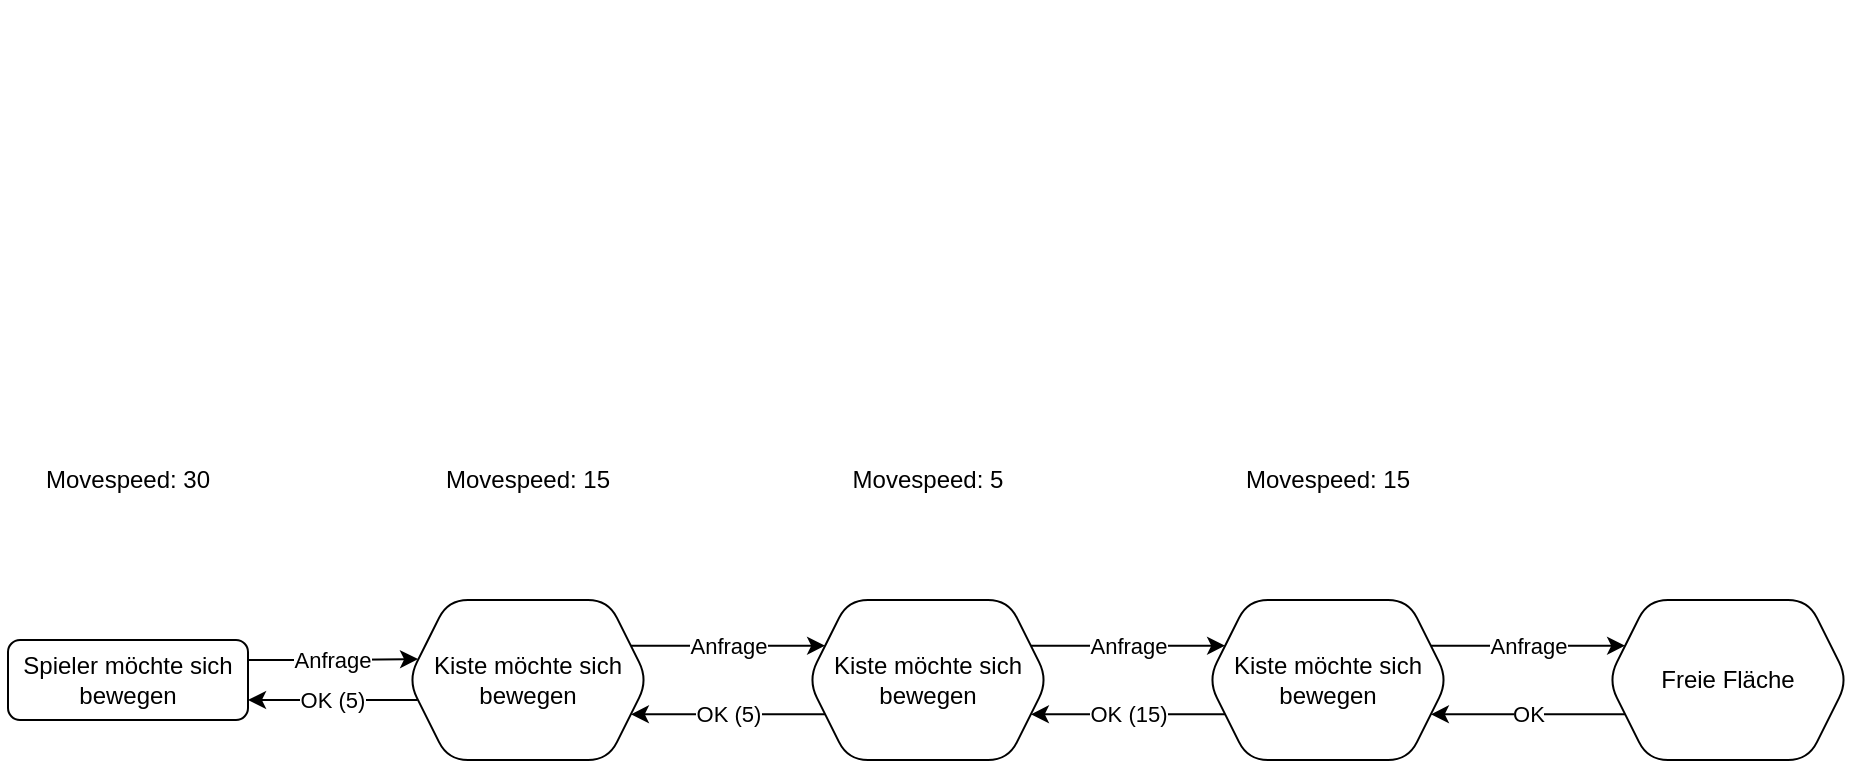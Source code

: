 <mxfile version="14.2.9" type="github">
  <diagram id="C5RBs43oDa-KdzZeNtuy" name="Page-1">
    <mxGraphModel dx="1038" dy="548" grid="0" gridSize="10" guides="1" tooltips="1" connect="1" arrows="1" fold="1" page="1" pageScale="1" pageWidth="1169" pageHeight="827" math="0" shadow="0">
      <root>
        <mxCell id="WIyWlLk6GJQsqaUBKTNV-0" />
        <mxCell id="WIyWlLk6GJQsqaUBKTNV-1" parent="WIyWlLk6GJQsqaUBKTNV-0" />
        <mxCell id="grfRWV8xRRaX_KRgo0Ew-8" value="Anfrage" style="edgeStyle=orthogonalEdgeStyle;rounded=0;orthogonalLoop=1;jettySize=auto;html=1;exitX=1;exitY=0.25;exitDx=0;exitDy=0;entryX=0.042;entryY=0.369;entryDx=0;entryDy=0;entryPerimeter=0;" edge="1" parent="WIyWlLk6GJQsqaUBKTNV-1" source="WIyWlLk6GJQsqaUBKTNV-3" target="grfRWV8xRRaX_KRgo0Ew-1">
          <mxGeometry relative="1" as="geometry" />
        </mxCell>
        <mxCell id="grfRWV8xRRaX_KRgo0Ew-9" value="OK (5)" style="edgeStyle=orthogonalEdgeStyle;rounded=0;orthogonalLoop=1;jettySize=auto;html=1;exitX=0.04;exitY=0.625;exitDx=0;exitDy=0;entryX=1;entryY=0.75;entryDx=0;entryDy=0;exitPerimeter=0;" edge="1" parent="WIyWlLk6GJQsqaUBKTNV-1" source="grfRWV8xRRaX_KRgo0Ew-1" target="WIyWlLk6GJQsqaUBKTNV-3">
          <mxGeometry relative="1" as="geometry" />
        </mxCell>
        <mxCell id="WIyWlLk6GJQsqaUBKTNV-3" value="Spieler möchte sich bewegen" style="rounded=1;whiteSpace=wrap;html=1;fontSize=12;glass=0;strokeWidth=1;shadow=0;" parent="WIyWlLk6GJQsqaUBKTNV-1" vertex="1">
          <mxGeometry x="40" y="400" width="120" height="40" as="geometry" />
        </mxCell>
        <mxCell id="grfRWV8xRRaX_KRgo0Ew-14" value="Anfrage" style="edgeStyle=orthogonalEdgeStyle;rounded=0;orthogonalLoop=1;jettySize=auto;html=1;exitX=1;exitY=0.25;exitDx=0;exitDy=0;entryX=0;entryY=0.25;entryDx=0;entryDy=0;" edge="1" parent="WIyWlLk6GJQsqaUBKTNV-1" source="grfRWV8xRRaX_KRgo0Ew-1" target="grfRWV8xRRaX_KRgo0Ew-12">
          <mxGeometry relative="1" as="geometry" />
        </mxCell>
        <mxCell id="grfRWV8xRRaX_KRgo0Ew-1" value="Kiste möchte sich bewegen" style="shape=hexagon;perimeter=hexagonPerimeter2;whiteSpace=wrap;html=1;fixedSize=1;rounded=1;shadow=0;strokeWidth=1;glass=0;" vertex="1" parent="WIyWlLk6GJQsqaUBKTNV-1">
          <mxGeometry x="240" y="380" width="120" height="80" as="geometry" />
        </mxCell>
        <mxCell id="grfRWV8xRRaX_KRgo0Ew-3" value="" style="shape=image;html=1;verticalAlign=top;verticalLabelPosition=bottom;labelBackgroundColor=#ffffff;imageAspect=0;aspect=fixed;image=https://cdn3.iconfinder.com/data/icons/materia-flat-halloween-free/24/039_025_cat_black_witch_halloween-128.png" vertex="1" parent="WIyWlLk6GJQsqaUBKTNV-1">
          <mxGeometry x="36" y="175" width="128" height="128" as="geometry" />
        </mxCell>
        <mxCell id="grfRWV8xRRaX_KRgo0Ew-4" value="" style="shape=image;html=1;verticalAlign=top;verticalLabelPosition=bottom;labelBackgroundColor=#ffffff;imageAspect=0;aspect=fixed;image=https://cdn1.iconfinder.com/data/icons/ColoBrush_Pack/128/carton.png" vertex="1" parent="WIyWlLk6GJQsqaUBKTNV-1">
          <mxGeometry x="236" y="175" width="128" height="128" as="geometry" />
        </mxCell>
        <mxCell id="grfRWV8xRRaX_KRgo0Ew-10" value="Movespeed: 30" style="text;html=1;strokeColor=none;fillColor=none;align=center;verticalAlign=middle;whiteSpace=wrap;rounded=0;glass=0;sketch=0;shadow=0;" vertex="1" parent="WIyWlLk6GJQsqaUBKTNV-1">
          <mxGeometry x="45" y="310" width="110" height="20" as="geometry" />
        </mxCell>
        <mxCell id="grfRWV8xRRaX_KRgo0Ew-11" value="Movespeed: 15" style="text;html=1;strokeColor=none;fillColor=none;align=center;verticalAlign=middle;whiteSpace=wrap;rounded=0;glass=0;sketch=0;shadow=0;" vertex="1" parent="WIyWlLk6GJQsqaUBKTNV-1">
          <mxGeometry x="245" y="310" width="110" height="20" as="geometry" />
        </mxCell>
        <mxCell id="grfRWV8xRRaX_KRgo0Ew-15" value="OK (5)" style="edgeStyle=orthogonalEdgeStyle;rounded=0;orthogonalLoop=1;jettySize=auto;html=1;exitX=0;exitY=0.75;exitDx=0;exitDy=0;entryX=1;entryY=0.75;entryDx=0;entryDy=0;" edge="1" parent="WIyWlLk6GJQsqaUBKTNV-1" source="grfRWV8xRRaX_KRgo0Ew-12" target="grfRWV8xRRaX_KRgo0Ew-1">
          <mxGeometry relative="1" as="geometry" />
        </mxCell>
        <mxCell id="grfRWV8xRRaX_KRgo0Ew-20" value="Anfrage" style="edgeStyle=orthogonalEdgeStyle;rounded=0;orthogonalLoop=1;jettySize=auto;html=1;exitX=1;exitY=0.25;exitDx=0;exitDy=0;entryX=0;entryY=0.25;entryDx=0;entryDy=0;" edge="1" parent="WIyWlLk6GJQsqaUBKTNV-1" source="grfRWV8xRRaX_KRgo0Ew-12" target="grfRWV8xRRaX_KRgo0Ew-18">
          <mxGeometry relative="1" as="geometry" />
        </mxCell>
        <mxCell id="grfRWV8xRRaX_KRgo0Ew-12" value="Kiste möchte sich bewegen" style="shape=hexagon;perimeter=hexagonPerimeter2;whiteSpace=wrap;html=1;fixedSize=1;rounded=1;shadow=0;strokeWidth=1;glass=0;" vertex="1" parent="WIyWlLk6GJQsqaUBKTNV-1">
          <mxGeometry x="440" y="380" width="120" height="80" as="geometry" />
        </mxCell>
        <mxCell id="grfRWV8xRRaX_KRgo0Ew-16" value="" style="shape=image;html=1;verticalAlign=top;verticalLabelPosition=bottom;labelBackgroundColor=#ffffff;imageAspect=0;aspect=fixed;image=https://cdn1.iconfinder.com/data/icons/ColoBrush_Pack/128/carton.png" vertex="1" parent="WIyWlLk6GJQsqaUBKTNV-1">
          <mxGeometry x="636" y="175" width="128" height="128" as="geometry" />
        </mxCell>
        <mxCell id="grfRWV8xRRaX_KRgo0Ew-17" value="Movespeed: 5" style="text;html=1;strokeColor=none;fillColor=none;align=center;verticalAlign=middle;whiteSpace=wrap;rounded=0;glass=0;sketch=0;shadow=0;" vertex="1" parent="WIyWlLk6GJQsqaUBKTNV-1">
          <mxGeometry x="445" y="310" width="110" height="20" as="geometry" />
        </mxCell>
        <mxCell id="grfRWV8xRRaX_KRgo0Ew-21" value="OK (15)" style="edgeStyle=orthogonalEdgeStyle;rounded=0;orthogonalLoop=1;jettySize=auto;html=1;exitX=0;exitY=0.75;exitDx=0;exitDy=0;entryX=1;entryY=0.75;entryDx=0;entryDy=0;" edge="1" parent="WIyWlLk6GJQsqaUBKTNV-1" source="grfRWV8xRRaX_KRgo0Ew-18" target="grfRWV8xRRaX_KRgo0Ew-12">
          <mxGeometry relative="1" as="geometry">
            <Array as="points">
              <mxPoint x="608" y="437" />
              <mxPoint x="608" y="437" />
            </Array>
          </mxGeometry>
        </mxCell>
        <mxCell id="grfRWV8xRRaX_KRgo0Ew-29" value="Anfrage" style="edgeStyle=orthogonalEdgeStyle;rounded=0;orthogonalLoop=1;jettySize=auto;html=1;exitX=1;exitY=0.25;exitDx=0;exitDy=0;entryX=0;entryY=0.25;entryDx=0;entryDy=0;" edge="1" parent="WIyWlLk6GJQsqaUBKTNV-1" source="grfRWV8xRRaX_KRgo0Ew-18" target="grfRWV8xRRaX_KRgo0Ew-27">
          <mxGeometry relative="1" as="geometry" />
        </mxCell>
        <mxCell id="grfRWV8xRRaX_KRgo0Ew-18" value="Kiste möchte sich bewegen" style="shape=hexagon;perimeter=hexagonPerimeter2;whiteSpace=wrap;html=1;fixedSize=1;rounded=1;shadow=0;strokeWidth=1;glass=0;" vertex="1" parent="WIyWlLk6GJQsqaUBKTNV-1">
          <mxGeometry x="640" y="380" width="120" height="80" as="geometry" />
        </mxCell>
        <mxCell id="grfRWV8xRRaX_KRgo0Ew-25" value="" style="group" vertex="1" connectable="0" parent="WIyWlLk6GJQsqaUBKTNV-1">
          <mxGeometry x="436" y="80" width="128" height="223" as="geometry" />
        </mxCell>
        <mxCell id="grfRWV8xRRaX_KRgo0Ew-22" value="" style="shape=image;html=1;verticalAlign=top;verticalLabelPosition=bottom;labelBackgroundColor=#ffffff;imageAspect=0;aspect=fixed;image=https://cdn1.iconfinder.com/data/icons/ColoBrush_Pack/128/carton.png" vertex="1" parent="grfRWV8xRRaX_KRgo0Ew-25">
          <mxGeometry y="95" width="128" height="128" as="geometry" />
        </mxCell>
        <mxCell id="grfRWV8xRRaX_KRgo0Ew-23" value="" style="shape=image;html=1;verticalAlign=top;verticalLabelPosition=bottom;labelBackgroundColor=#ffffff;imageAspect=0;aspect=fixed;image=https://cdn1.iconfinder.com/data/icons/ColoBrush_Pack/128/carton.png" vertex="1" parent="grfRWV8xRRaX_KRgo0Ew-25">
          <mxGeometry y="50" width="128" height="128" as="geometry" />
        </mxCell>
        <mxCell id="grfRWV8xRRaX_KRgo0Ew-24" value="" style="shape=image;html=1;verticalAlign=top;verticalLabelPosition=bottom;labelBackgroundColor=#ffffff;imageAspect=0;aspect=fixed;image=https://cdn1.iconfinder.com/data/icons/ColoBrush_Pack/128/carton.png" vertex="1" parent="grfRWV8xRRaX_KRgo0Ew-25">
          <mxGeometry width="128" height="128" as="geometry" />
        </mxCell>
        <mxCell id="grfRWV8xRRaX_KRgo0Ew-26" value="Movespeed: 15" style="text;html=1;strokeColor=none;fillColor=none;align=center;verticalAlign=middle;whiteSpace=wrap;rounded=0;glass=0;sketch=0;shadow=0;" vertex="1" parent="WIyWlLk6GJQsqaUBKTNV-1">
          <mxGeometry x="645" y="310" width="110" height="20" as="geometry" />
        </mxCell>
        <mxCell id="grfRWV8xRRaX_KRgo0Ew-30" value="OK" style="edgeStyle=orthogonalEdgeStyle;rounded=0;orthogonalLoop=1;jettySize=auto;html=1;exitX=0;exitY=0.75;exitDx=0;exitDy=0;entryX=1;entryY=0.75;entryDx=0;entryDy=0;" edge="1" parent="WIyWlLk6GJQsqaUBKTNV-1" source="grfRWV8xRRaX_KRgo0Ew-27" target="grfRWV8xRRaX_KRgo0Ew-18">
          <mxGeometry relative="1" as="geometry" />
        </mxCell>
        <mxCell id="grfRWV8xRRaX_KRgo0Ew-27" value="Freie Fläche" style="shape=hexagon;perimeter=hexagonPerimeter2;whiteSpace=wrap;html=1;fixedSize=1;rounded=1;shadow=0;strokeWidth=1;glass=0;" vertex="1" parent="WIyWlLk6GJQsqaUBKTNV-1">
          <mxGeometry x="840" y="380" width="120" height="80" as="geometry" />
        </mxCell>
      </root>
    </mxGraphModel>
  </diagram>
</mxfile>
